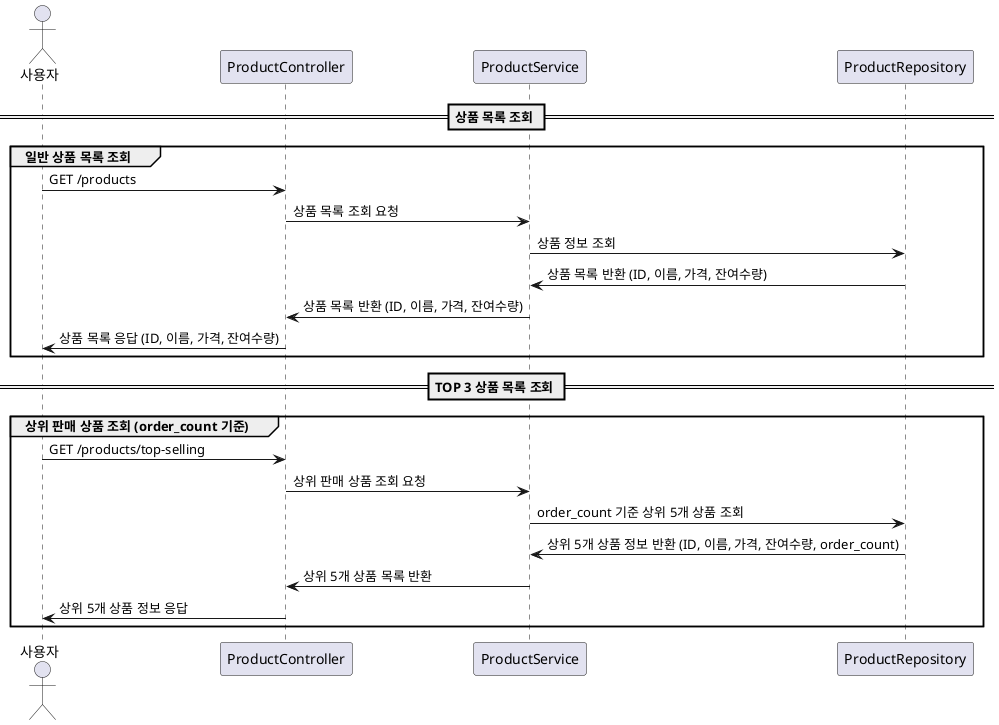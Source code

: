 @startuml

actor 사용자
participant "ProductController"
participant "ProductService"
participant "ProductRepository"

== 상품 목록 조회 ==
group 일반 상품 목록 조회
    사용자 -> ProductController : GET /products
    ProductController -> ProductService : 상품 목록 조회 요청
    ProductService -> ProductRepository : 상품 정보 조회
    ProductRepository -> ProductService : 상품 목록 반환 (ID, 이름, 가격, 잔여수량)
    ProductService -> ProductController : 상품 목록 반환 (ID, 이름, 가격, 잔여수량)
    ProductController -> 사용자 : 상품 목록 응답 (ID, 이름, 가격, 잔여수량)
end group

== TOP 3 상품 목록 조회 ==
group 상위 판매 상품 조회 (order_count 기준)
    사용자 -> ProductController : GET /products/top-selling
    ProductController -> ProductService : 상위 판매 상품 조회 요청
    ProductService -> ProductRepository : order_count 기준 상위 5개 상품 조회
    ProductRepository -> ProductService : 상위 5개 상품 정보 반환 (ID, 이름, 가격, 잔여수량, order_count)
    ProductService -> ProductController : 상위 5개 상품 목록 반환
    ProductController -> 사용자 : 상위 5개 상품 정보 응답
end group

@enduml
